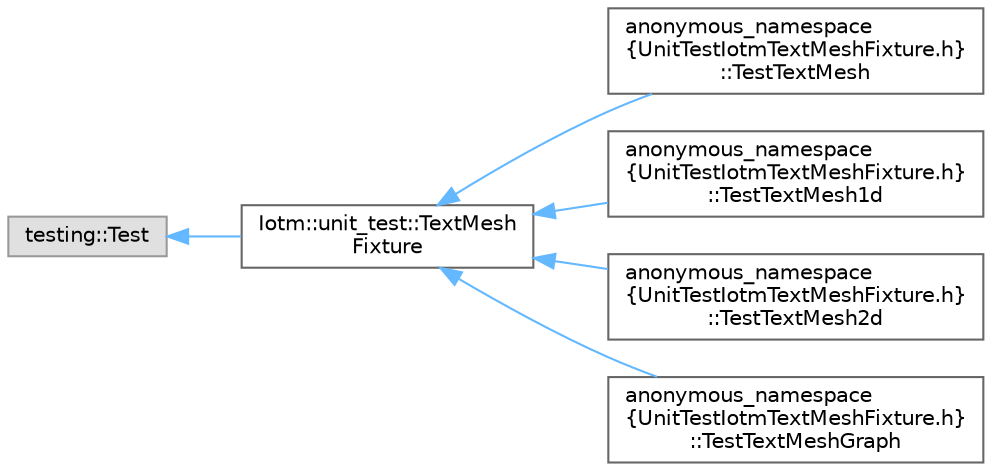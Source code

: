 digraph "Graphical Class Hierarchy"
{
 // INTERACTIVE_SVG=YES
 // LATEX_PDF_SIZE
  bgcolor="transparent";
  edge [fontname=Helvetica,fontsize=10,labelfontname=Helvetica,labelfontsize=10];
  node [fontname=Helvetica,fontsize=10,shape=box,height=0.2,width=0.4];
  rankdir="LR";
  Node0 [id="Node000000",label="testing::Test",height=0.2,width=0.4,color="grey60", fillcolor="#E0E0E0", style="filled",tooltip=" "];
  Node0 -> Node1 [id="edge343_Node000000_Node000001",dir="back",color="steelblue1",style="solid",tooltip=" "];
  Node1 [id="Node000001",label="Iotm::unit_test::TextMesh\lFixture",height=0.2,width=0.4,color="grey40", fillcolor="white", style="filled",URL="$classIotm_1_1unit__test_1_1TextMeshFixture.html",tooltip=" "];
  Node1 -> Node2 [id="edge344_Node000001_Node000002",dir="back",color="steelblue1",style="solid",tooltip=" "];
  Node2 [id="Node000002",label="anonymous_namespace\l\{UnitTestIotmTextMeshFixture.h\}\l::TestTextMesh",height=0.2,width=0.4,color="grey40", fillcolor="white", style="filled",URL="$classanonymous__namespace_02UnitTestIotmTextMeshFixture_8h_03_1_1TestTextMesh.html",tooltip=" "];
  Node1 -> Node3 [id="edge345_Node000001_Node000003",dir="back",color="steelblue1",style="solid",tooltip=" "];
  Node3 [id="Node000003",label="anonymous_namespace\l\{UnitTestIotmTextMeshFixture.h\}\l::TestTextMesh1d",height=0.2,width=0.4,color="grey40", fillcolor="white", style="filled",URL="$classanonymous__namespace_02UnitTestIotmTextMeshFixture_8h_03_1_1TestTextMesh1d.html",tooltip=" "];
  Node1 -> Node4 [id="edge346_Node000001_Node000004",dir="back",color="steelblue1",style="solid",tooltip=" "];
  Node4 [id="Node000004",label="anonymous_namespace\l\{UnitTestIotmTextMeshFixture.h\}\l::TestTextMesh2d",height=0.2,width=0.4,color="grey40", fillcolor="white", style="filled",URL="$classanonymous__namespace_02UnitTestIotmTextMeshFixture_8h_03_1_1TestTextMesh2d.html",tooltip=" "];
  Node1 -> Node5 [id="edge347_Node000001_Node000005",dir="back",color="steelblue1",style="solid",tooltip=" "];
  Node5 [id="Node000005",label="anonymous_namespace\l\{UnitTestIotmTextMeshFixture.h\}\l::TestTextMeshGraph",height=0.2,width=0.4,color="grey40", fillcolor="white", style="filled",URL="$classanonymous__namespace_02UnitTestIotmTextMeshFixture_8h_03_1_1TestTextMeshGraph.html",tooltip=" "];
}
